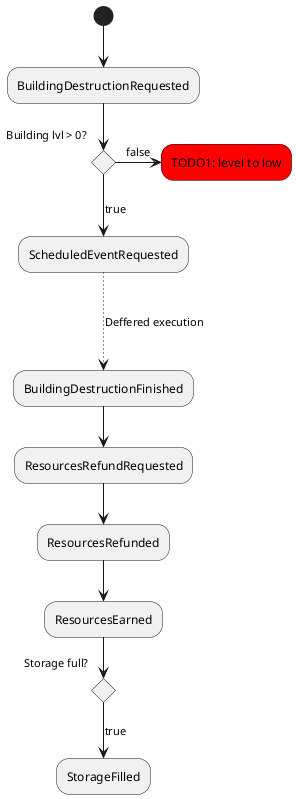 @startuml

skinparam activity {
  BackgroundColor<< Error >> Red
}

(*) --> "BuildingDestructionRequested"

"BuildingDestructionRequested" --> if "Building lvl > 0?" then
    --> [true] "ScheduledEventRequested"
else
    -r-> [false] "TODO1: level to low" << Error >>
endif

"ScheduledEventRequested" ...> [Deffered execution] "BuildingDestructionFinished"
--> "ResourcesRefundRequested"
"ResourcesRefundRequested" --> "ResourcesRefunded"
--> "ResourcesEarned"

if "Storage full?" then
    --> [true] "StorageFilled"
endif

@enduml